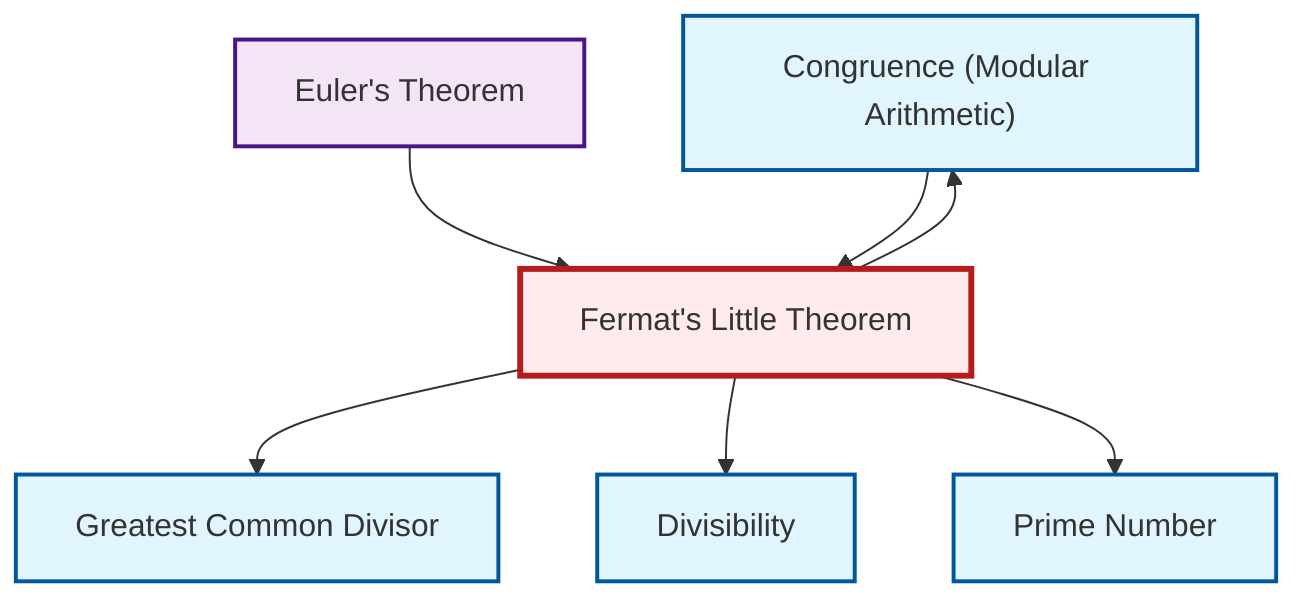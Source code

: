 graph TD
    classDef definition fill:#e1f5fe,stroke:#01579b,stroke-width:2px
    classDef theorem fill:#f3e5f5,stroke:#4a148c,stroke-width:2px
    classDef axiom fill:#fff3e0,stroke:#e65100,stroke-width:2px
    classDef example fill:#e8f5e9,stroke:#1b5e20,stroke-width:2px
    classDef current fill:#ffebee,stroke:#b71c1c,stroke-width:3px
    def-divisibility["Divisibility"]:::definition
    def-gcd["Greatest Common Divisor"]:::definition
    def-congruence["Congruence (Modular Arithmetic)"]:::definition
    def-prime["Prime Number"]:::definition
    thm-fermat-little["Fermat's Little Theorem"]:::theorem
    thm-euler["Euler's Theorem"]:::theorem
    thm-fermat-little --> def-gcd
    thm-fermat-little --> def-congruence
    thm-fermat-little --> def-divisibility
    thm-fermat-little --> def-prime
    thm-euler --> thm-fermat-little
    def-congruence --> thm-fermat-little
    class thm-fermat-little current